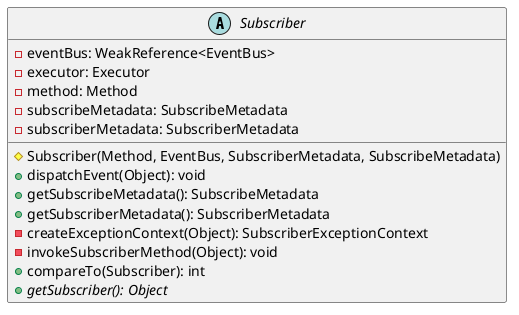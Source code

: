 @startuml

    abstract class Subscriber {
        -eventBus: WeakReference<EventBus>
        -executor: Executor
        -method: Method
        -subscribeMetadata: SubscribeMetadata
        -subscriberMetadata: SubscriberMetadata
        #Subscriber(Method, EventBus, SubscriberMetadata, SubscribeMetadata)
        +dispatchEvent(Object): void
        +getSubscribeMetadata(): SubscribeMetadata
        +getSubscriberMetadata(): SubscriberMetadata
        -createExceptionContext(Object): SubscriberExceptionContext
        -invokeSubscriberMethod(Object): void
        +compareTo(Subscriber): int
        {abstract} +getSubscriber(): Object
    }

@enduml
